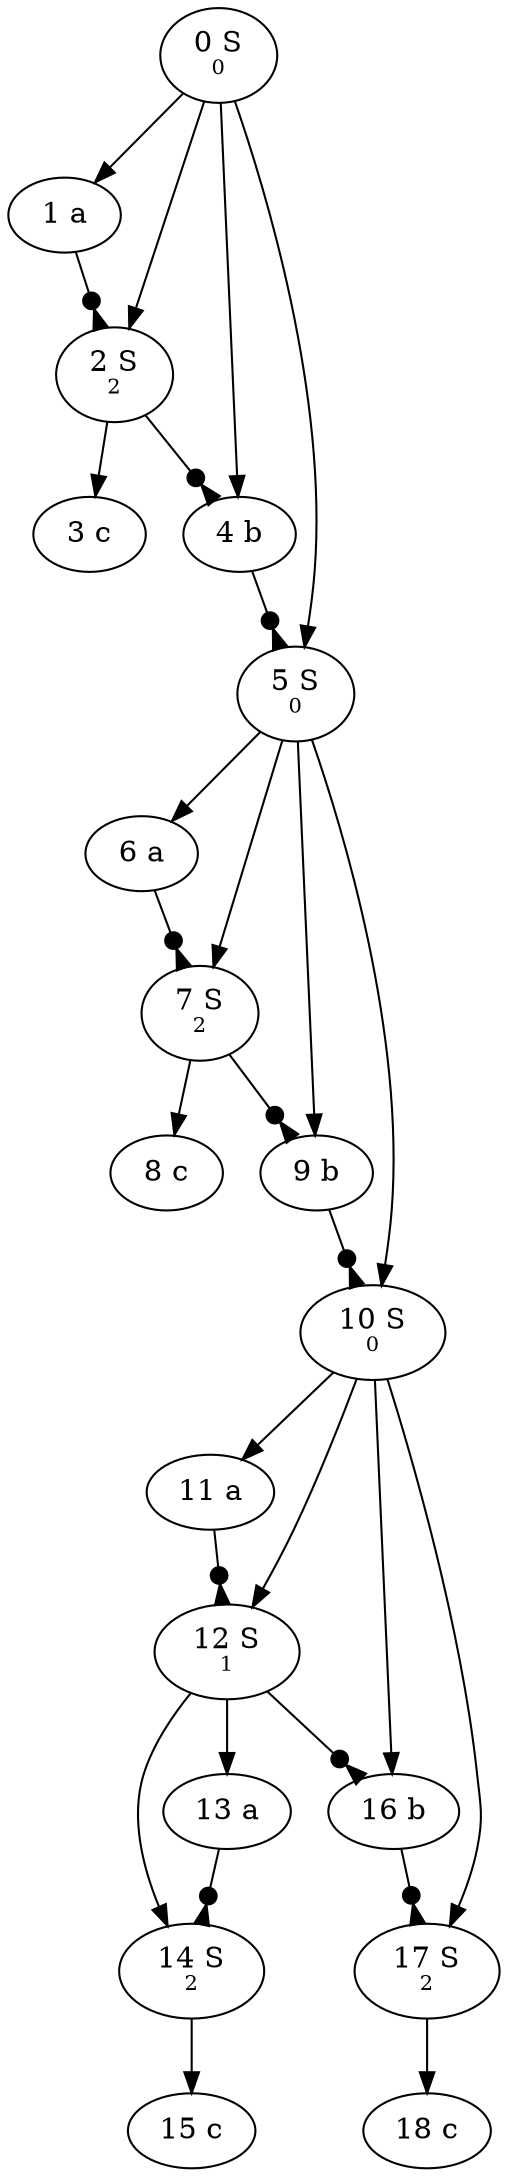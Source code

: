 digraph G {
0[label=<0 S<BR /><FONT POINT-SIZE="10">0</FONT>>]
1 [label="1 a"]
0 -> 1
1 -> 2 [arrowhead="invdot"]
2[label=<2 S<BR /><FONT POINT-SIZE="10">2</FONT>>]
0 -> 2
2 -> 4 [arrowhead="invdot"]
3 [label="3 c"]
2 -> 3
4 [label="4 b"]
0 -> 4
4 -> 5 [arrowhead="invdot"]
5[label=<5 S<BR /><FONT POINT-SIZE="10">0</FONT>>]
0 -> 5
6 [label="6 a"]
5 -> 6
6 -> 7 [arrowhead="invdot"]
7[label=<7 S<BR /><FONT POINT-SIZE="10">2</FONT>>]
5 -> 7
7 -> 9 [arrowhead="invdot"]
8 [label="8 c"]
7 -> 8
9 [label="9 b"]
5 -> 9
9 -> 10 [arrowhead="invdot"]
10[label=<10 S<BR /><FONT POINT-SIZE="10">0</FONT>>]
5 -> 10
11 [label="11 a"]
10 -> 11
11 -> 12 [arrowhead="invdot"]
12[label=<12 S<BR /><FONT POINT-SIZE="10">1</FONT>>]
10 -> 12
12 -> 16 [arrowhead="invdot"]
13 [label="13 a"]
12 -> 13
13 -> 14 [arrowhead="invdot"]
14[label=<14 S<BR /><FONT POINT-SIZE="10">2</FONT>>]
12 -> 14
15 [label="15 c"]
14 -> 15
16 [label="16 b"]
10 -> 16
16 -> 17 [arrowhead="invdot"]
17[label=<17 S<BR /><FONT POINT-SIZE="10">2</FONT>>]
10 -> 17
18 [label="18 c"]
17 -> 18
}
